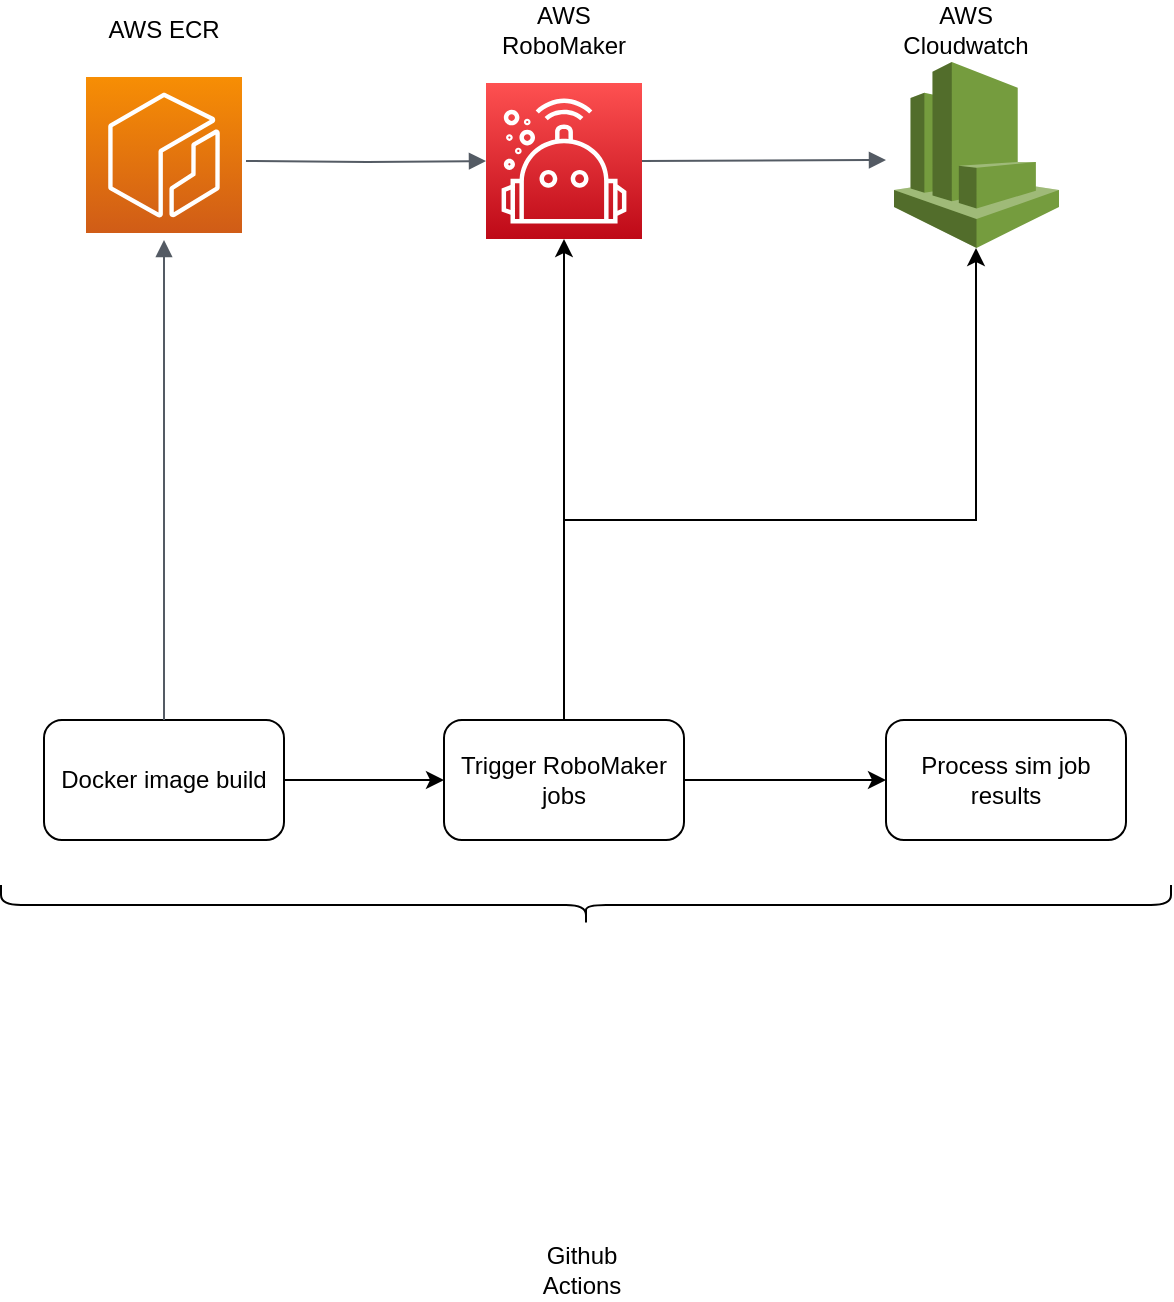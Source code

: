 <mxfile version="21.6.7" type="device" pages="2">
  <diagram name="aws_pipeline_ci" id="gr_-7gkoe9DKIj0seaxd">
    <mxGraphModel dx="1434" dy="795" grid="1" gridSize="10" guides="1" tooltips="1" connect="1" arrows="1" fold="1" page="1" pageScale="1" pageWidth="850" pageHeight="1100" math="0" shadow="0">
      <root>
        <mxCell id="0" />
        <mxCell id="1" parent="0" />
        <mxCell id="DX9WPFt5d9-wqKPaJcNl-1" value="" style="sketch=0;points=[[0,0,0],[0.25,0,0],[0.5,0,0],[0.75,0,0],[1,0,0],[0,1,0],[0.25,1,0],[0.5,1,0],[0.75,1,0],[1,1,0],[0,0.25,0],[0,0.5,0],[0,0.75,0],[1,0.25,0],[1,0.5,0],[1,0.75,0]];outlineConnect=0;fontColor=#232F3E;gradientColor=#FE5151;gradientDirection=north;fillColor=#BE0917;strokeColor=#ffffff;dashed=0;verticalLabelPosition=bottom;verticalAlign=top;align=center;html=1;fontSize=12;fontStyle=0;aspect=fixed;shape=mxgraph.aws4.resourceIcon;resIcon=mxgraph.aws4.robomaker;" parent="1" vertex="1">
          <mxGeometry x="360" y="201.5" width="78" height="78" as="geometry" />
        </mxCell>
        <mxCell id="DX9WPFt5d9-wqKPaJcNl-3" value="" style="outlineConnect=0;dashed=0;verticalLabelPosition=bottom;verticalAlign=top;align=center;html=1;shape=mxgraph.aws3.cloudwatch;fillColor=#759C3E;gradientColor=none;" parent="1" vertex="1">
          <mxGeometry x="564" y="191" width="82.5" height="93" as="geometry" />
        </mxCell>
        <mxCell id="DX9WPFt5d9-wqKPaJcNl-5" value="" style="sketch=0;points=[[0,0,0],[0.25,0,0],[0.5,0,0],[0.75,0,0],[1,0,0],[0,1,0],[0.25,1,0],[0.5,1,0],[0.75,1,0],[1,1,0],[0,0.25,0],[0,0.5,0],[0,0.75,0],[1,0.25,0],[1,0.5,0],[1,0.75,0]];outlineConnect=0;fontColor=#232F3E;gradientColor=#F78E04;gradientDirection=north;fillColor=#D05C17;strokeColor=#ffffff;dashed=0;verticalLabelPosition=bottom;verticalAlign=top;align=center;html=1;fontSize=12;fontStyle=0;aspect=fixed;shape=mxgraph.aws4.resourceIcon;resIcon=mxgraph.aws4.ecr;" parent="1" vertex="1">
          <mxGeometry x="160" y="198.5" width="78" height="78" as="geometry" />
        </mxCell>
        <mxCell id="DX9WPFt5d9-wqKPaJcNl-7" value="" style="edgeStyle=orthogonalEdgeStyle;html=1;endArrow=block;elbow=vertical;startArrow=none;endFill=1;strokeColor=#545B64;rounded=0;entryX=0;entryY=0.5;entryDx=0;entryDy=0;entryPerimeter=0;" parent="1" target="DX9WPFt5d9-wqKPaJcNl-1" edge="1">
          <mxGeometry width="100" relative="1" as="geometry">
            <mxPoint x="240" y="240.5" as="sourcePoint" />
            <mxPoint x="345" y="240" as="targetPoint" />
          </mxGeometry>
        </mxCell>
        <mxCell id="DX9WPFt5d9-wqKPaJcNl-8" value="" style="edgeStyle=orthogonalEdgeStyle;html=1;endArrow=block;elbow=vertical;startArrow=none;endFill=1;strokeColor=#545B64;rounded=0;exitX=1;exitY=0.5;exitDx=0;exitDy=0;exitPerimeter=0;" parent="1" source="DX9WPFt5d9-wqKPaJcNl-1" edge="1">
          <mxGeometry width="100" relative="1" as="geometry">
            <mxPoint x="478" y="240" as="sourcePoint" />
            <mxPoint x="560" y="240" as="targetPoint" />
          </mxGeometry>
        </mxCell>
        <mxCell id="DX9WPFt5d9-wqKPaJcNl-10" value="" style="shape=image;verticalLabelPosition=bottom;labelBackgroundColor=default;verticalAlign=top;aspect=fixed;imageAspect=0;image=https://raw.githubusercontent.com/github/explore/2c7e603b797535e5ad8b4beb575ab3b7354666e1/topics/actions/actions.png;" parent="1" vertex="1">
          <mxGeometry x="346" y="640" width="128" height="128" as="geometry" />
        </mxCell>
        <mxCell id="DX9WPFt5d9-wqKPaJcNl-14" value="" style="edgeStyle=orthogonalEdgeStyle;rounded=0;orthogonalLoop=1;jettySize=auto;html=1;" parent="1" source="DX9WPFt5d9-wqKPaJcNl-11" target="DX9WPFt5d9-wqKPaJcNl-12" edge="1">
          <mxGeometry relative="1" as="geometry" />
        </mxCell>
        <mxCell id="DX9WPFt5d9-wqKPaJcNl-11" value="Docker image build" style="rounded=1;whiteSpace=wrap;html=1;" parent="1" vertex="1">
          <mxGeometry x="139" y="520" width="120" height="60" as="geometry" />
        </mxCell>
        <mxCell id="DX9WPFt5d9-wqKPaJcNl-15" value="" style="edgeStyle=orthogonalEdgeStyle;rounded=0;orthogonalLoop=1;jettySize=auto;html=1;" parent="1" source="DX9WPFt5d9-wqKPaJcNl-12" target="DX9WPFt5d9-wqKPaJcNl-13" edge="1">
          <mxGeometry relative="1" as="geometry" />
        </mxCell>
        <mxCell id="uRPonmsysnpkSJ7deBAs-2" style="edgeStyle=orthogonalEdgeStyle;rounded=0;orthogonalLoop=1;jettySize=auto;html=1;entryX=0.5;entryY=1;entryDx=0;entryDy=0;entryPerimeter=0;" parent="1" source="DX9WPFt5d9-wqKPaJcNl-12" target="DX9WPFt5d9-wqKPaJcNl-1" edge="1">
          <mxGeometry relative="1" as="geometry" />
        </mxCell>
        <mxCell id="sWr6WuqjFac8Sj9QXz5e-3" style="edgeStyle=orthogonalEdgeStyle;rounded=0;orthogonalLoop=1;jettySize=auto;html=1;" edge="1" parent="1" source="DX9WPFt5d9-wqKPaJcNl-12" target="DX9WPFt5d9-wqKPaJcNl-3">
          <mxGeometry relative="1" as="geometry">
            <Array as="points">
              <mxPoint x="399" y="420" />
              <mxPoint x="605" y="420" />
            </Array>
          </mxGeometry>
        </mxCell>
        <mxCell id="DX9WPFt5d9-wqKPaJcNl-12" value="Trigger RoboMaker jobs" style="rounded=1;whiteSpace=wrap;html=1;" parent="1" vertex="1">
          <mxGeometry x="339" y="520" width="120" height="60" as="geometry" />
        </mxCell>
        <mxCell id="DX9WPFt5d9-wqKPaJcNl-13" value="Process sim job results" style="rounded=1;whiteSpace=wrap;html=1;" parent="1" vertex="1">
          <mxGeometry x="560" y="520" width="120" height="60" as="geometry" />
        </mxCell>
        <mxCell id="DX9WPFt5d9-wqKPaJcNl-16" value="" style="edgeStyle=orthogonalEdgeStyle;html=1;endArrow=block;elbow=vertical;startArrow=none;endFill=1;strokeColor=#545B64;rounded=0;exitX=0.5;exitY=0;exitDx=0;exitDy=0;" parent="1" source="DX9WPFt5d9-wqKPaJcNl-11" edge="1">
          <mxGeometry width="100" relative="1" as="geometry">
            <mxPoint x="160" y="430" as="sourcePoint" />
            <mxPoint x="199" y="280" as="targetPoint" />
          </mxGeometry>
        </mxCell>
        <mxCell id="DX9WPFt5d9-wqKPaJcNl-20" value="AWS ECR" style="text;html=1;strokeColor=none;fillColor=none;align=center;verticalAlign=middle;whiteSpace=wrap;rounded=0;" parent="1" vertex="1">
          <mxGeometry x="169" y="160" width="60" height="30" as="geometry" />
        </mxCell>
        <mxCell id="DX9WPFt5d9-wqKPaJcNl-21" value="AWS RoboMaker" style="text;html=1;strokeColor=none;fillColor=none;align=center;verticalAlign=middle;whiteSpace=wrap;rounded=0;" parent="1" vertex="1">
          <mxGeometry x="369" y="160" width="60" height="30" as="geometry" />
        </mxCell>
        <mxCell id="DX9WPFt5d9-wqKPaJcNl-22" value="AWS Cloudwatch" style="text;html=1;strokeColor=none;fillColor=none;align=center;verticalAlign=middle;whiteSpace=wrap;rounded=0;" parent="1" vertex="1">
          <mxGeometry x="570" y="160" width="60" height="30" as="geometry" />
        </mxCell>
        <mxCell id="DX9WPFt5d9-wqKPaJcNl-24" value="" style="shape=curlyBracket;whiteSpace=wrap;html=1;rounded=1;labelPosition=left;verticalLabelPosition=middle;align=right;verticalAlign=middle;rotation=-90;size=0.5;" parent="1" vertex="1">
          <mxGeometry x="400" y="320" width="20" height="585" as="geometry" />
        </mxCell>
        <mxCell id="DX9WPFt5d9-wqKPaJcNl-26" value="Github Actions" style="text;html=1;strokeColor=none;fillColor=none;align=center;verticalAlign=middle;whiteSpace=wrap;rounded=0;" parent="1" vertex="1">
          <mxGeometry x="378" y="780" width="60" height="30" as="geometry" />
        </mxCell>
      </root>
    </mxGraphModel>
  </diagram>
  <diagram id="F7OnJxQ9yfVe9xlyEAoL" name="entire_pipeline_ci">
    <mxGraphModel dx="1114" dy="593" grid="1" gridSize="10" guides="1" tooltips="1" connect="1" arrows="1" fold="1" page="1" pageScale="1" pageWidth="850" pageHeight="1100" math="0" shadow="0">
      <root>
        <mxCell id="0" />
        <mxCell id="1" parent="0" />
        <mxCell id="AGFo76XM91c2Bm-a0bSl-1" value="" style="shape=image;verticalLabelPosition=bottom;labelBackgroundColor=default;verticalAlign=top;aspect=fixed;imageAspect=0;image=https://raw.githubusercontent.com/github/explore/2c7e603b797535e5ad8b4beb575ab3b7354666e1/topics/actions/actions.png;" vertex="1" parent="1">
          <mxGeometry x="346" y="640" width="128" height="128" as="geometry" />
        </mxCell>
        <mxCell id="AGFo76XM91c2Bm-a0bSl-2" value="" style="edgeStyle=orthogonalEdgeStyle;rounded=0;orthogonalLoop=1;jettySize=auto;html=1;" edge="1" parent="1" source="AGFo76XM91c2Bm-a0bSl-3" target="AGFo76XM91c2Bm-a0bSl-5">
          <mxGeometry relative="1" as="geometry" />
        </mxCell>
        <mxCell id="AGFo76XM91c2Bm-a0bSl-3" value="Docker image build" style="rounded=1;whiteSpace=wrap;html=1;" vertex="1" parent="1">
          <mxGeometry x="270" y="520" width="120" height="60" as="geometry" />
        </mxCell>
        <mxCell id="AGFo76XM91c2Bm-a0bSl-4" value="" style="edgeStyle=orthogonalEdgeStyle;rounded=0;orthogonalLoop=1;jettySize=auto;html=1;" edge="1" parent="1" source="AGFo76XM91c2Bm-a0bSl-5" target="AGFo76XM91c2Bm-a0bSl-6">
          <mxGeometry relative="1" as="geometry" />
        </mxCell>
        <mxCell id="AGFo76XM91c2Bm-a0bSl-5" value="Trigger RoboMaker jobs" style="rounded=1;whiteSpace=wrap;html=1;" vertex="1" parent="1">
          <mxGeometry x="417" y="520" width="120" height="60" as="geometry" />
        </mxCell>
        <mxCell id="AGFo76XM91c2Bm-a0bSl-6" value="Process sim job results" style="rounded=1;whiteSpace=wrap;html=1;" vertex="1" parent="1">
          <mxGeometry x="564" y="520" width="120" height="60" as="geometry" />
        </mxCell>
        <mxCell id="AGFo76XM91c2Bm-a0bSl-7" value="" style="shape=curlyBracket;whiteSpace=wrap;html=1;rounded=1;labelPosition=left;verticalLabelPosition=middle;align=right;verticalAlign=middle;rotation=-90;size=0.5;" vertex="1" parent="1">
          <mxGeometry x="400" y="320" width="20" height="585" as="geometry" />
        </mxCell>
        <mxCell id="AGFo76XM91c2Bm-a0bSl-9" value="" style="edgeStyle=orthogonalEdgeStyle;rounded=0;orthogonalLoop=1;jettySize=auto;html=1;" edge="1" parent="1" source="AGFo76XM91c2Bm-a0bSl-8" target="AGFo76XM91c2Bm-a0bSl-3">
          <mxGeometry relative="1" as="geometry" />
        </mxCell>
        <mxCell id="AGFo76XM91c2Bm-a0bSl-8" value="Workspace build and test" style="rounded=1;whiteSpace=wrap;html=1;" vertex="1" parent="1">
          <mxGeometry x="120" y="520" width="120" height="60" as="geometry" />
        </mxCell>
        <mxCell id="AGFo76XM91c2Bm-a0bSl-10" value="" style="shape=curlyBracket;whiteSpace=wrap;html=1;rounded=1;labelPosition=left;verticalLabelPosition=middle;align=right;verticalAlign=middle;rotation=90;size=0.5;" vertex="1" parent="1">
          <mxGeometry x="172.5" y="435.5" width="20" height="131" as="geometry" />
        </mxCell>
        <mxCell id="AGFo76XM91c2Bm-a0bSl-11" value="" style="shape=curlyBracket;whiteSpace=wrap;html=1;rounded=1;labelPosition=left;verticalLabelPosition=middle;align=right;verticalAlign=middle;rotation=90;size=0.5;" vertex="1" parent="1">
          <mxGeometry x="471.5" y="285" width="20" height="430" as="geometry" />
        </mxCell>
        <mxCell id="AGFo76XM91c2Bm-a0bSl-13" value="Using the hosted runners in Github Actions, the workspace is built and tested as in a developer workflow" style="text;html=1;strokeColor=none;fillColor=none;align=left;verticalAlign=middle;whiteSpace=wrap;rounded=0;" vertex="1" parent="1">
          <mxGeometry x="120" y="380" width="137.5" height="100" as="geometry" />
        </mxCell>
        <mxCell id="AGFo76XM91c2Bm-a0bSl-15" value="Using the hosted runners in Github Actions and AWS, the different docker images are built and then tests are run. The different services of AWS are controlled from the Github Actions with custom automation.&amp;nbsp;&amp;nbsp;" style="text;html=1;strokeColor=none;fillColor=none;align=left;verticalAlign=middle;whiteSpace=wrap;rounded=0;" vertex="1" parent="1">
          <mxGeometry x="279.5" y="366" width="400.5" height="100" as="geometry" />
        </mxCell>
        <mxCell id="kL4YvQBKdu6OPCubzGQ9-1" value="Github Actions" style="text;html=1;strokeColor=none;fillColor=none;align=center;verticalAlign=middle;whiteSpace=wrap;rounded=0;" vertex="1" parent="1">
          <mxGeometry x="378" y="780" width="60" height="30" as="geometry" />
        </mxCell>
      </root>
    </mxGraphModel>
  </diagram>
</mxfile>
